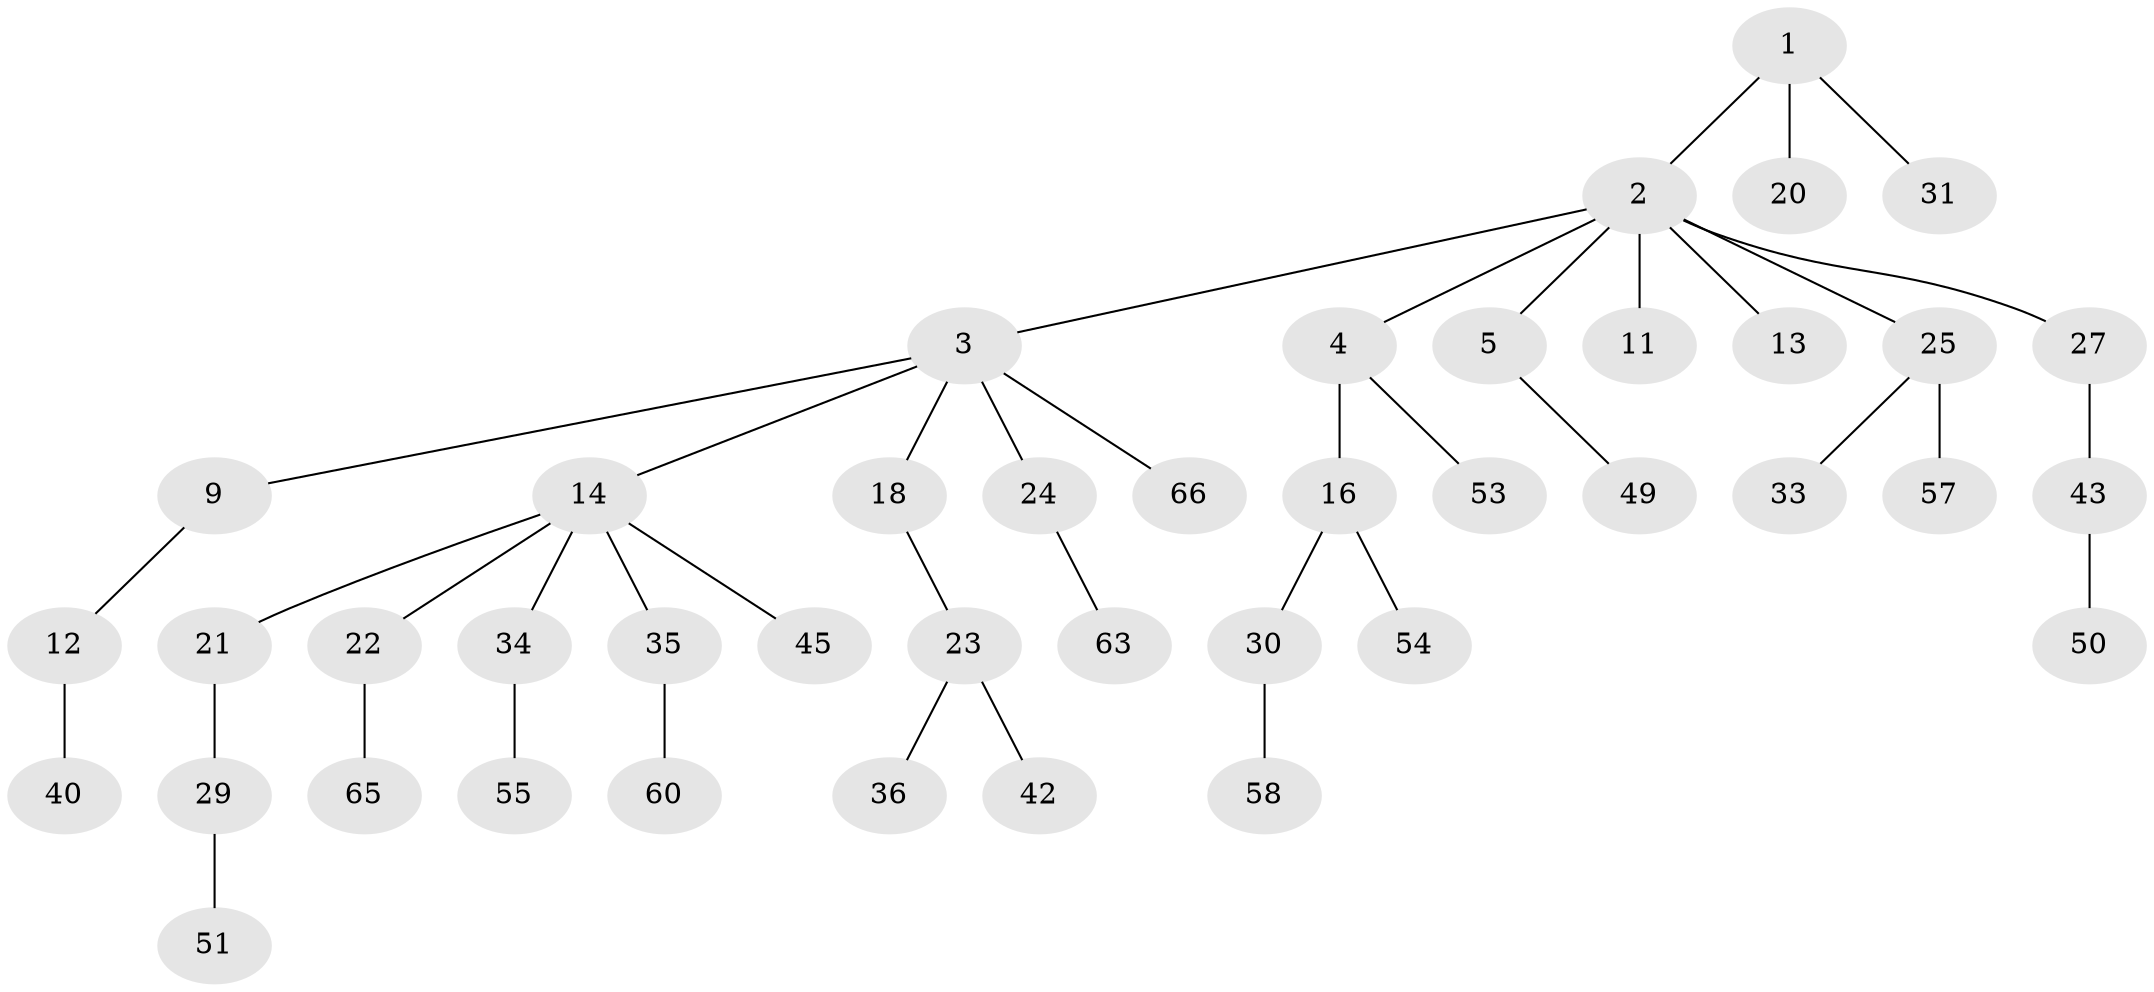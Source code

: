 // original degree distribution, {3: 0.22727272727272727, 7: 0.015151515151515152, 2: 0.18181818181818182, 5: 0.015151515151515152, 1: 0.5, 4: 0.06060606060606061}
// Generated by graph-tools (version 1.1) at 2025/42/03/06/25 10:42:05]
// undirected, 42 vertices, 41 edges
graph export_dot {
graph [start="1"]
  node [color=gray90,style=filled];
  1 [super="+15"];
  2 [super="+6"];
  3 [super="+8"];
  4 [super="+7"];
  5 [super="+10"];
  9 [super="+52"];
  11;
  12 [super="+17"];
  13 [super="+26"];
  14 [super="+19"];
  16 [super="+62"];
  18;
  20 [super="+28"];
  21 [super="+41"];
  22 [super="+44"];
  23 [super="+39"];
  24 [super="+48"];
  25 [super="+32"];
  27 [super="+61"];
  29 [super="+46"];
  30 [super="+59"];
  31;
  33;
  34 [super="+37"];
  35 [super="+38"];
  36 [super="+64"];
  40;
  42 [super="+47"];
  43 [super="+56"];
  45;
  49;
  50;
  51;
  53;
  54;
  55;
  57;
  58;
  60;
  63;
  65;
  66;
  1 -- 2;
  1 -- 20;
  1 -- 31;
  2 -- 3;
  2 -- 4;
  2 -- 5;
  2 -- 13;
  2 -- 25;
  2 -- 11;
  2 -- 27;
  3 -- 18;
  3 -- 66;
  3 -- 24;
  3 -- 9;
  3 -- 14;
  4 -- 16;
  4 -- 53;
  5 -- 49;
  9 -- 12;
  12 -- 40;
  14 -- 21;
  14 -- 34;
  14 -- 35;
  14 -- 45;
  14 -- 22;
  16 -- 30;
  16 -- 54;
  18 -- 23;
  21 -- 29;
  22 -- 65;
  23 -- 36;
  23 -- 42;
  24 -- 63;
  25 -- 33;
  25 -- 57;
  27 -- 43;
  29 -- 51;
  30 -- 58;
  34 -- 55;
  35 -- 60;
  43 -- 50;
}

